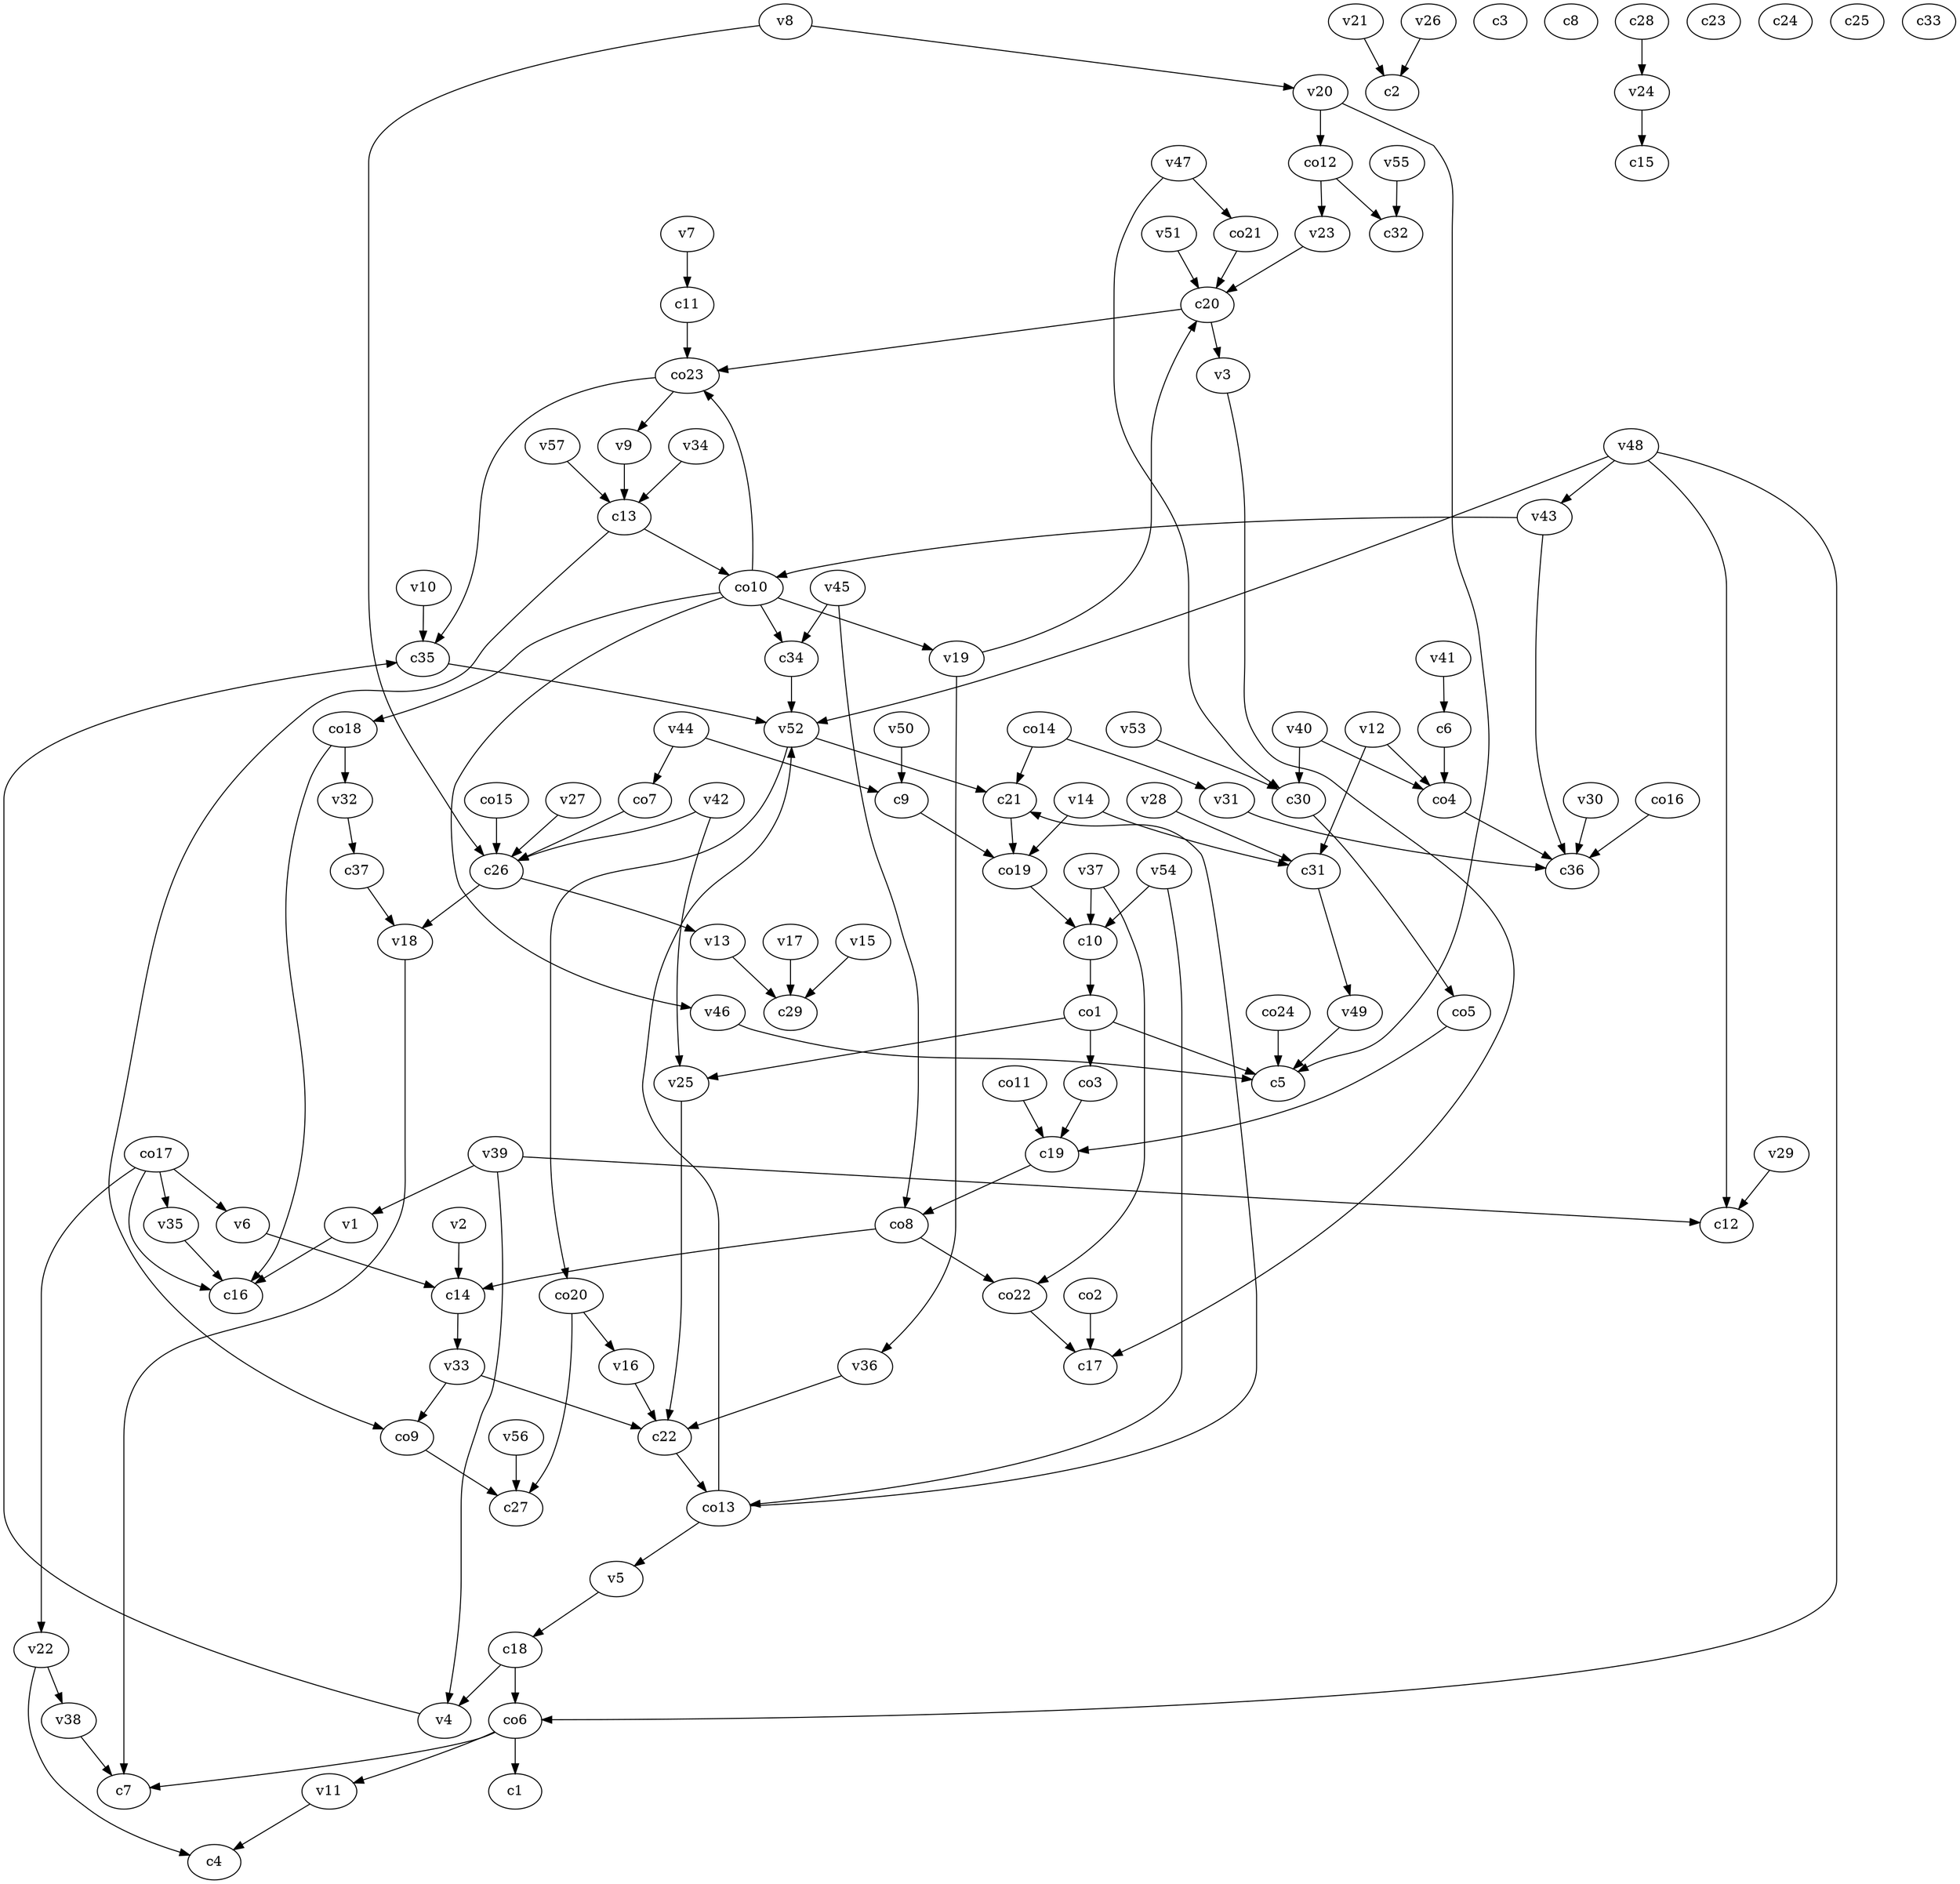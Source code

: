 strict digraph  {
c1;
c2;
c3;
c4;
c5;
c6;
c7;
c8;
c9;
c10;
c11;
c12;
c13;
c14;
c15;
c16;
c17;
c18;
c19;
c20;
c21;
c22;
c23;
c24;
c25;
c26;
c27;
c28;
c29;
c30;
c31;
c32;
c33;
c34;
c35;
c36;
c37;
v1;
v2;
v3;
v4;
v5;
v6;
v7;
v8;
v9;
v10;
v11;
v12;
v13;
v14;
v15;
v16;
v17;
v18;
v19;
v20;
v21;
v22;
v23;
v24;
v25;
v26;
v27;
v28;
v29;
v30;
v31;
v32;
v33;
v34;
v35;
v36;
v37;
v38;
v39;
v40;
v41;
v42;
v43;
v44;
v45;
v46;
v47;
v48;
v49;
v50;
v51;
v52;
v53;
v54;
v55;
v56;
v57;
co1;
co2;
co3;
co4;
co5;
co6;
co7;
co8;
co9;
co10;
co11;
co12;
co13;
co14;
co15;
co16;
co17;
co18;
co19;
co20;
co21;
co22;
co23;
co24;
c6 -> co4  [weight=1];
c9 -> co19  [weight=1];
c10 -> co1  [weight=1];
c11 -> co23  [weight=1];
c13 -> co10  [weight=1];
c13 -> co9  [weight=1];
c14 -> v33  [weight=1];
c18 -> co6  [weight=1];
c18 -> v4  [weight=1];
c19 -> co8  [weight=1];
c20 -> v3  [weight=1];
c20 -> co23  [weight=1];
c21 -> co19  [weight=1];
c22 -> co13  [weight=1];
c26 -> v13  [weight=1];
c26 -> v18  [weight=1];
c28 -> v24  [weight=1];
c30 -> co5  [weight=1];
c31 -> v49  [weight=1];
c34 -> v52  [weight=1];
c35 -> v52  [weight=1];
c37 -> v18  [weight=1];
v1 -> c16  [weight=1];
v2 -> c14  [weight=1];
v3 -> c17  [weight=1];
v4 -> c35  [weight=1];
v5 -> c18  [weight=1];
v6 -> c14  [weight=1];
v7 -> c11  [weight=1];
v8 -> c26  [weight=1];
v8 -> v20  [weight=1];
v9 -> c13  [weight=1];
v10 -> c35  [weight=1];
v11 -> c4  [weight=1];
v12 -> c31  [weight=1];
v12 -> co4  [weight=1];
v13 -> c29  [weight=1];
v14 -> c31  [weight=1];
v14 -> co19  [weight=1];
v15 -> c29  [weight=1];
v16 -> c22  [weight=1];
v17 -> c29  [weight=1];
v18 -> c7  [weight=1];
v19 -> c20  [weight=1];
v19 -> v36  [weight=1];
v20 -> c5  [weight=1];
v20 -> co12  [weight=1];
v21 -> c2  [weight=1];
v22 -> c4  [weight=1];
v22 -> v38  [weight=1];
v23 -> c20  [weight=1];
v24 -> c15  [weight=1];
v25 -> c22  [weight=1];
v26 -> c2  [weight=1];
v27 -> c26  [weight=1];
v28 -> c31  [weight=1];
v29 -> c12  [weight=1];
v30 -> c36  [weight=1];
v31 -> c36  [weight=1];
v32 -> c37  [weight=1];
v33 -> c22  [weight=1];
v33 -> co9  [weight=1];
v34 -> c13  [weight=1];
v35 -> c16  [weight=1];
v36 -> c22  [weight=1];
v37 -> c10  [weight=1];
v37 -> co22  [weight=1];
v38 -> c7  [weight=1];
v39 -> c12  [weight=1];
v39 -> v1  [weight=1];
v39 -> v4  [weight=1];
v40 -> c30  [weight=1];
v40 -> co4  [weight=1];
v41 -> c6  [weight=1];
v42 -> c26  [weight=1];
v42 -> v25  [weight=1];
v43 -> c36  [weight=1];
v43 -> co10  [weight=1];
v44 -> c9  [weight=1];
v44 -> co7  [weight=1];
v45 -> c34  [weight=1];
v45 -> co8  [weight=1];
v46 -> c5  [weight=1];
v47 -> c30  [weight=1];
v47 -> co21  [weight=1];
v48 -> c12  [weight=1];
v48 -> v43  [weight=1];
v48 -> co6  [weight=1];
v48 -> v52  [weight=1];
v49 -> c5  [weight=1];
v50 -> c9  [weight=1];
v51 -> c20  [weight=1];
v52 -> c21  [weight=1];
v52 -> co20  [weight=1];
v53 -> c30  [weight=1];
v54 -> c10  [weight=1];
v54 -> co13  [weight=1];
v55 -> c32  [weight=1];
v56 -> c27  [weight=1];
v57 -> c13  [weight=1];
co1 -> c5  [weight=1];
co1 -> co3  [weight=1];
co1 -> v25  [weight=1];
co2 -> c17  [weight=1];
co3 -> c19  [weight=1];
co4 -> c36  [weight=1];
co5 -> c19  [weight=1];
co6 -> c7  [weight=1];
co6 -> c1  [weight=1];
co6 -> v11  [weight=1];
co7 -> c26  [weight=1];
co8 -> c14  [weight=1];
co8 -> co22  [weight=1];
co9 -> c27  [weight=1];
co10 -> c34  [weight=1];
co10 -> v19  [weight=1];
co10 -> co23  [weight=1];
co10 -> co18  [weight=1];
co10 -> v46  [weight=1];
co11 -> c19  [weight=1];
co12 -> c32  [weight=1];
co12 -> v23  [weight=1];
co13 -> c21  [weight=1];
co13 -> v52  [weight=1];
co13 -> v5  [weight=1];
co14 -> c21  [weight=1];
co14 -> v31  [weight=1];
co15 -> c26  [weight=1];
co16 -> c36  [weight=1];
co17 -> c16  [weight=1];
co17 -> v35  [weight=1];
co17 -> v22  [weight=1];
co17 -> v6  [weight=1];
co18 -> c16  [weight=1];
co18 -> v32  [weight=1];
co19 -> c10  [weight=1];
co20 -> c27  [weight=1];
co20 -> v16  [weight=1];
co21 -> c20  [weight=1];
co22 -> c17  [weight=1];
co23 -> c35  [weight=1];
co23 -> v9  [weight=1];
co24 -> c5  [weight=1];
}
